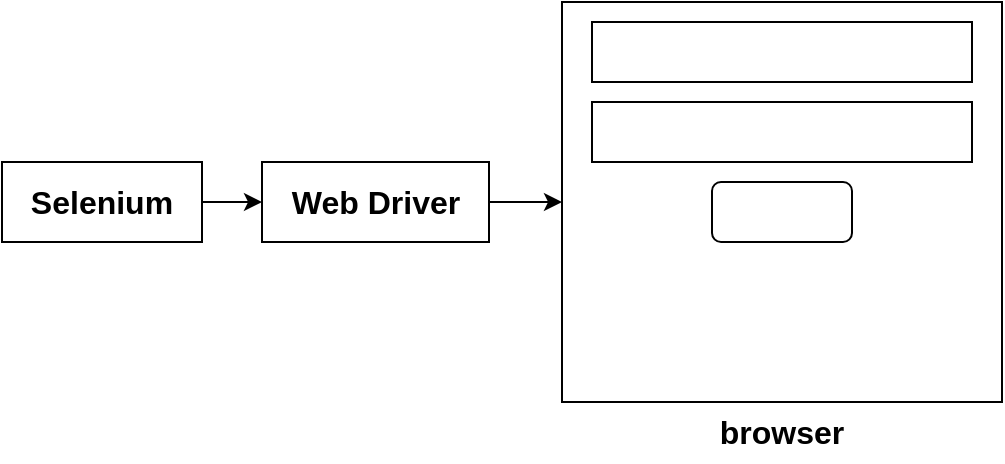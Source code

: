 <mxfile version="21.4.0" type="device">
  <diagram name="Page-1" id="Z8rSTs07eiCEPh10b3Tz">
    <mxGraphModel dx="857" dy="571" grid="1" gridSize="10" guides="1" tooltips="1" connect="1" arrows="1" fold="1" page="1" pageScale="1" pageWidth="827" pageHeight="1169" math="0" shadow="0">
      <root>
        <mxCell id="0" />
        <mxCell id="1" parent="0" />
        <mxCell id="Y7op9sz4Rln9txYC8rNm-1" value="" style="rounded=0;whiteSpace=wrap;html=1;" vertex="1" parent="1">
          <mxGeometry x="550" y="220" width="220" height="200" as="geometry" />
        </mxCell>
        <mxCell id="Y7op9sz4Rln9txYC8rNm-2" value="browser" style="text;html=1;strokeColor=none;fillColor=none;align=center;verticalAlign=middle;whiteSpace=wrap;rounded=0;fontStyle=1;fontSize=16;" vertex="1" parent="1">
          <mxGeometry x="615" y="420" width="90" height="30" as="geometry" />
        </mxCell>
        <mxCell id="Y7op9sz4Rln9txYC8rNm-3" value="" style="rounded=0;whiteSpace=wrap;html=1;" vertex="1" parent="1">
          <mxGeometry x="565" y="230" width="190" height="30" as="geometry" />
        </mxCell>
        <mxCell id="Y7op9sz4Rln9txYC8rNm-4" value="" style="rounded=0;whiteSpace=wrap;html=1;" vertex="1" parent="1">
          <mxGeometry x="565" y="270" width="190" height="30" as="geometry" />
        </mxCell>
        <mxCell id="Y7op9sz4Rln9txYC8rNm-5" value="" style="rounded=1;whiteSpace=wrap;html=1;" vertex="1" parent="1">
          <mxGeometry x="625" y="310" width="70" height="30" as="geometry" />
        </mxCell>
        <mxCell id="Y7op9sz4Rln9txYC8rNm-7" style="edgeStyle=orthogonalEdgeStyle;rounded=0;orthogonalLoop=1;jettySize=auto;html=1;entryX=0;entryY=0.5;entryDx=0;entryDy=0;" edge="1" parent="1" source="Y7op9sz4Rln9txYC8rNm-6" target="Y7op9sz4Rln9txYC8rNm-1">
          <mxGeometry relative="1" as="geometry" />
        </mxCell>
        <mxCell id="Y7op9sz4Rln9txYC8rNm-6" value="Web Driver" style="rounded=0;whiteSpace=wrap;html=1;fontStyle=1;fontSize=16;" vertex="1" parent="1">
          <mxGeometry x="400" y="300" width="113.5" height="40" as="geometry" />
        </mxCell>
        <mxCell id="Y7op9sz4Rln9txYC8rNm-9" style="edgeStyle=orthogonalEdgeStyle;rounded=0;orthogonalLoop=1;jettySize=auto;html=1;" edge="1" parent="1" source="Y7op9sz4Rln9txYC8rNm-8" target="Y7op9sz4Rln9txYC8rNm-6">
          <mxGeometry relative="1" as="geometry" />
        </mxCell>
        <mxCell id="Y7op9sz4Rln9txYC8rNm-8" value="Selenium" style="rounded=0;whiteSpace=wrap;html=1;fontStyle=1;fontSize=16;" vertex="1" parent="1">
          <mxGeometry x="270" y="300" width="100" height="40" as="geometry" />
        </mxCell>
      </root>
    </mxGraphModel>
  </diagram>
</mxfile>
